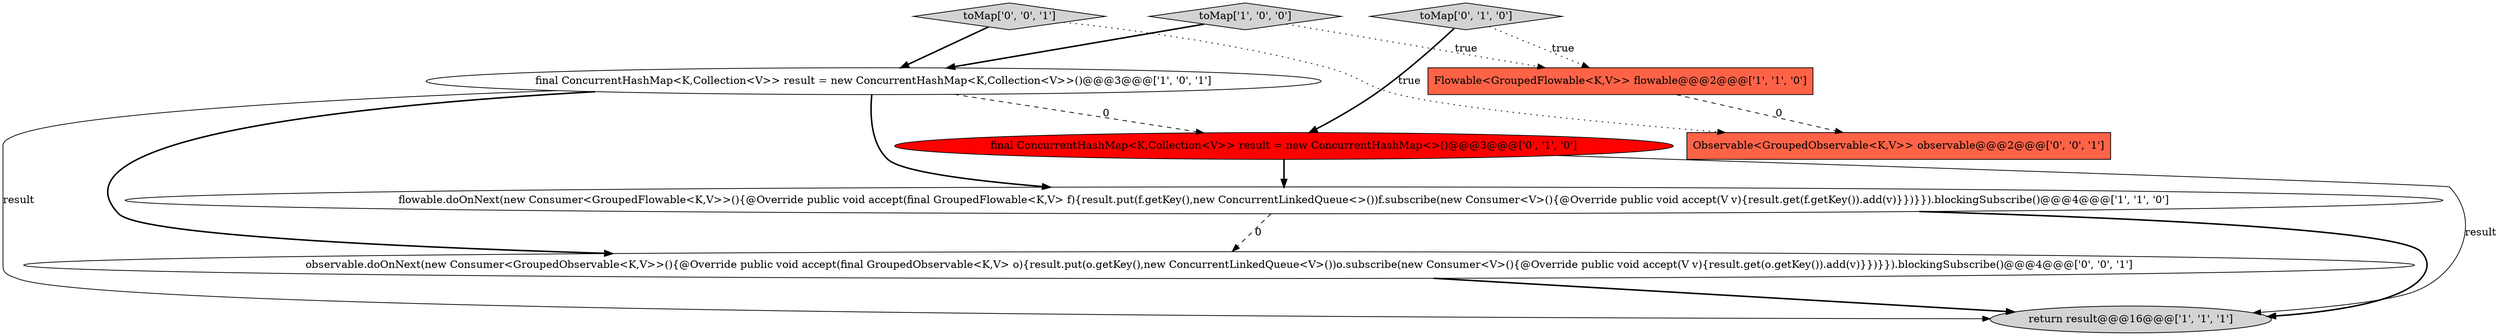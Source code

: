 digraph {
2 [style = filled, label = "toMap['1', '0', '0']", fillcolor = lightgray, shape = diamond image = "AAA0AAABBB1BBB"];
7 [style = filled, label = "toMap['0', '0', '1']", fillcolor = lightgray, shape = diamond image = "AAA0AAABBB3BBB"];
5 [style = filled, label = "final ConcurrentHashMap<K,Collection<V>> result = new ConcurrentHashMap<>()@@@3@@@['0', '1', '0']", fillcolor = red, shape = ellipse image = "AAA1AAABBB2BBB"];
9 [style = filled, label = "Observable<GroupedObservable<K,V>> observable@@@2@@@['0', '0', '1']", fillcolor = tomato, shape = box image = "AAA0AAABBB3BBB"];
1 [style = filled, label = "flowable.doOnNext(new Consumer<GroupedFlowable<K,V>>(){@Override public void accept(final GroupedFlowable<K,V> f){result.put(f.getKey(),new ConcurrentLinkedQueue<>())f.subscribe(new Consumer<V>(){@Override public void accept(V v){result.get(f.getKey()).add(v)}})}}).blockingSubscribe()@@@4@@@['1', '1', '0']", fillcolor = white, shape = ellipse image = "AAA0AAABBB1BBB"];
6 [style = filled, label = "toMap['0', '1', '0']", fillcolor = lightgray, shape = diamond image = "AAA0AAABBB2BBB"];
0 [style = filled, label = "Flowable<GroupedFlowable<K,V>> flowable@@@2@@@['1', '1', '0']", fillcolor = tomato, shape = box image = "AAA0AAABBB1BBB"];
3 [style = filled, label = "return result@@@16@@@['1', '1', '1']", fillcolor = lightgray, shape = ellipse image = "AAA0AAABBB1BBB"];
4 [style = filled, label = "final ConcurrentHashMap<K,Collection<V>> result = new ConcurrentHashMap<K,Collection<V>>()@@@3@@@['1', '0', '1']", fillcolor = white, shape = ellipse image = "AAA0AAABBB1BBB"];
8 [style = filled, label = "observable.doOnNext(new Consumer<GroupedObservable<K,V>>(){@Override public void accept(final GroupedObservable<K,V> o){result.put(o.getKey(),new ConcurrentLinkedQueue<V>())o.subscribe(new Consumer<V>(){@Override public void accept(V v){result.get(o.getKey()).add(v)}})}}).blockingSubscribe()@@@4@@@['0', '0', '1']", fillcolor = white, shape = ellipse image = "AAA0AAABBB3BBB"];
1->3 [style = bold, label=""];
4->5 [style = dashed, label="0"];
4->8 [style = bold, label=""];
5->1 [style = bold, label=""];
6->5 [style = bold, label=""];
5->3 [style = solid, label="result"];
4->1 [style = bold, label=""];
1->8 [style = dashed, label="0"];
2->0 [style = dotted, label="true"];
6->0 [style = dotted, label="true"];
7->4 [style = bold, label=""];
7->9 [style = dotted, label="true"];
0->9 [style = dashed, label="0"];
2->4 [style = bold, label=""];
4->3 [style = solid, label="result"];
8->3 [style = bold, label=""];
}

